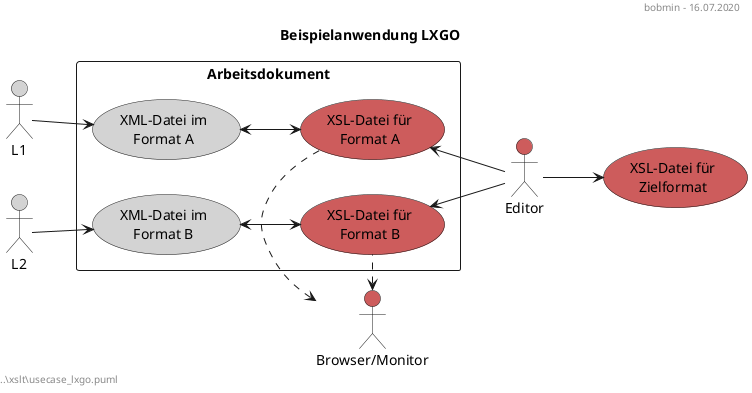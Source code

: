 @startuml usecase_lxgo

left to right direction
scale 1.0

'left to right direction

title Beispielanwendung LXGO

right header bobmin - 16.07.2020
left footer ..\xslt\usecase_lxgo.puml

skinparam actor {
	BackgroundColor<< LX >> LightGray
	BackgroundColor<< MEP >> IndianRed
	BackgroundColor<< GOAL >> PaleGreen
}

skinparam usecase {
	BackgroundColor<< LX >> LightGray
	BackgroundColor<< MEP >> IndianRed
}

actor :L1: << LX >> as l1
actor :L2: << LX >> as l2
actor :Editor: << MEP >> as op
actor :Browser/Monitor: << MEP >> as mon

rectangle Arbeitsdokument {

usecase l1xml << LX >> as "XML-Datei im
Format A"

usecase l2xml << LX >> as "XML-Datei im
Format B"

usecase l1xsl << MEP >> as "XSL-Datei für
Format A"

usecase l2xsl << MEP >> as "XSL-Datei für
Format B"

}

usecase goxsl << MEP >> as "XSL-Datei für
Zielformat"

l1 --> l1xml
l1xml <--> l1xsl

l2 --> l2xml
l2xml <--> l2xsl


l1xsl <-- op
l2xsl <-- op

op --> goxsl

mon <. l1xsl
mon <. l2xsl

hide stereotypes

@enduml